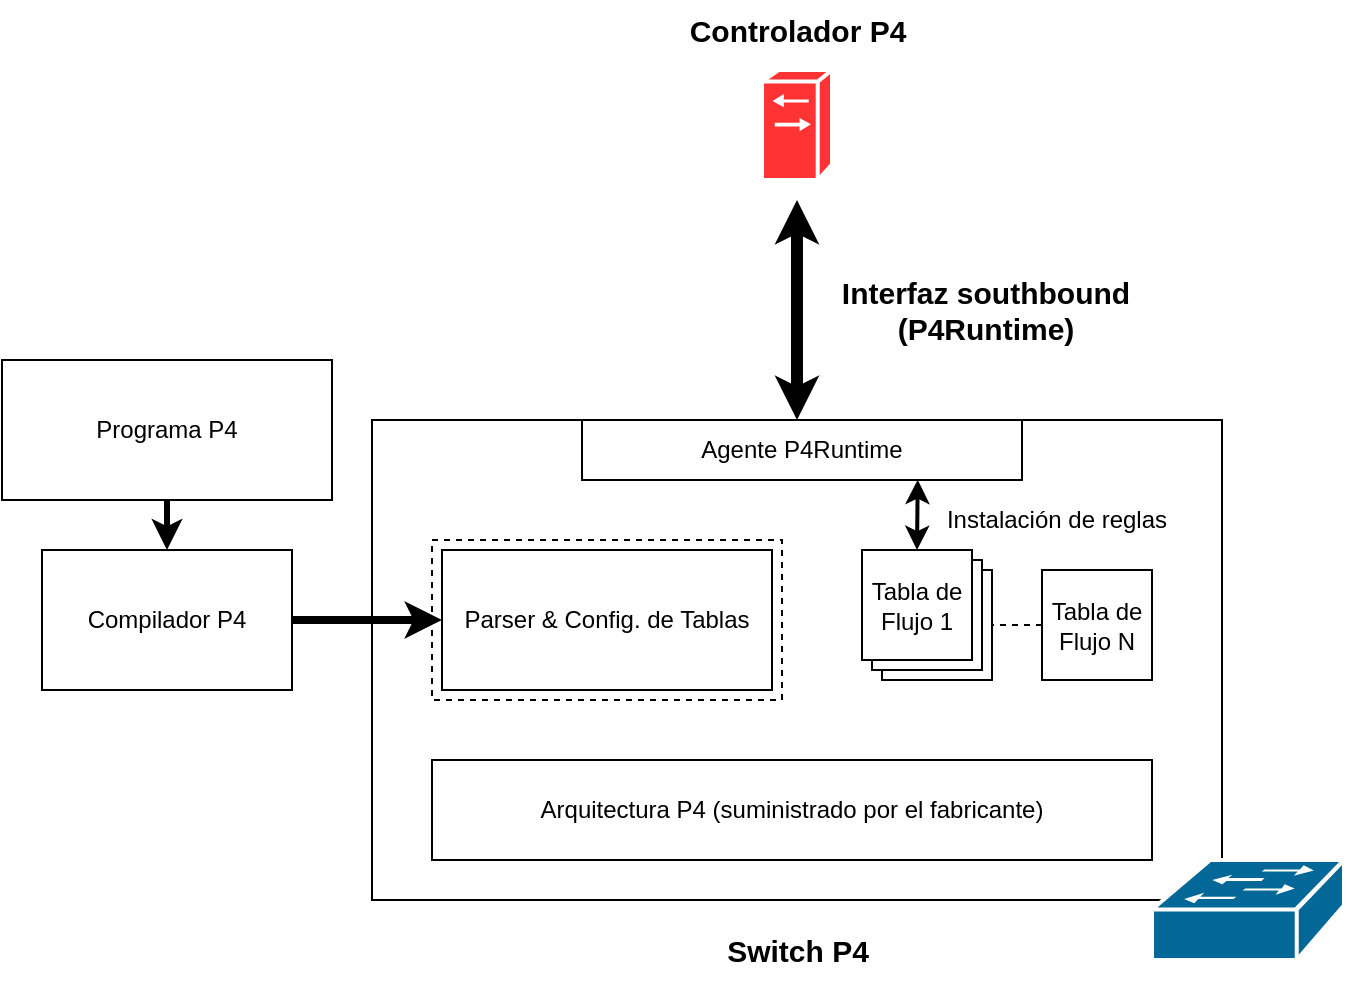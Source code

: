 <mxfile version="27.1.5">
  <diagram name="Página-1" id="8Nr6kVrE9SyybX-va9n5">
    <mxGraphModel dx="1018" dy="655" grid="1" gridSize="5" guides="1" tooltips="1" connect="1" arrows="1" fold="1" page="1" pageScale="1" pageWidth="1169" pageHeight="827" math="0" shadow="0">
      <root>
        <mxCell id="0" />
        <mxCell id="1" parent="0" />
        <mxCell id="F-6HF-LXUj0dGaGDXy4D-64" value="" style="endArrow=classic;startArrow=classic;html=1;rounded=0;exitX=0.5;exitY=0;exitDx=0;exitDy=0;strokeWidth=6;endSize=3;startSize=3;entryX=0.5;entryY=1;entryDx=0;entryDy=0;" parent="1" source="F-6HF-LXUj0dGaGDXy4D-39" edge="1">
          <mxGeometry width="50" height="50" relative="1" as="geometry">
            <mxPoint x="630" y="440" as="sourcePoint" />
            <mxPoint x="632.5" y="330" as="targetPoint" />
          </mxGeometry>
        </mxCell>
        <mxCell id="F-6HF-LXUj0dGaGDXy4D-67" value="&lt;b&gt;&lt;font style=&quot;font-size: 15px;&quot;&gt;Interfaz southbound&lt;/font&gt;&lt;/b&gt;&lt;div&gt;&lt;b&gt;&lt;font style=&quot;font-size: 15px;&quot;&gt;(P4Runtime)&lt;/font&gt;&lt;/b&gt;&lt;/div&gt;" style="text;html=1;align=center;verticalAlign=middle;whiteSpace=wrap;rounded=0;" parent="1" vertex="1">
          <mxGeometry x="615" y="370" width="224" height="30" as="geometry" />
        </mxCell>
        <mxCell id="F-6HF-LXUj0dGaGDXy4D-44" value="" style="shape=mxgraph.cisco.switches.generic_softswitch;html=1;pointerEvents=1;dashed=0;fillColor=#FF3333;strokeColor=#ffffff;strokeWidth=2;verticalLabelPosition=bottom;verticalAlign=top;align=center;outlineConnect=0;" parent="1" vertex="1">
          <mxGeometry x="615" y="265" width="35" height="55" as="geometry" />
        </mxCell>
        <mxCell id="F-6HF-LXUj0dGaGDXy4D-69" value="&lt;span style=&quot;font-size: 15px;&quot;&gt;&lt;b&gt;Controlador P4&lt;/b&gt;&lt;/span&gt;" style="text;html=1;align=center;verticalAlign=middle;whiteSpace=wrap;rounded=0;" parent="1" vertex="1">
          <mxGeometry x="520.5" y="230" width="224" height="30" as="geometry" />
        </mxCell>
        <mxCell id="F-6HF-LXUj0dGaGDXy4D-39" value="" style="rounded=1;whiteSpace=wrap;html=1;arcSize=0;" parent="1" vertex="1">
          <mxGeometry x="420" y="440" width="425" height="240" as="geometry" />
        </mxCell>
        <mxCell id="F-6HF-LXUj0dGaGDXy4D-15" value="" style="shape=mxgraph.cisco.switches.workgroup_switch;html=1;pointerEvents=1;dashed=0;fillColor=#036897;strokeColor=#ffffff;strokeWidth=2;verticalLabelPosition=bottom;verticalAlign=top;align=center;outlineConnect=0;" parent="1" vertex="1">
          <mxGeometry x="810" y="660" width="96" height="50" as="geometry" />
        </mxCell>
        <mxCell id="F-6HF-LXUj0dGaGDXy4D-22" value="&lt;span style=&quot;font-size: 15px;&quot;&gt;&lt;b&gt;Switch P4&lt;/b&gt;&lt;/span&gt;" style="text;html=1;align=center;verticalAlign=middle;whiteSpace=wrap;rounded=0;" parent="1" vertex="1">
          <mxGeometry x="520.5" y="690" width="224" height="30" as="geometry" />
        </mxCell>
        <mxCell id="F-6HF-LXUj0dGaGDXy4D-70" value="Agente P4Runtime" style="rounded=0;whiteSpace=wrap;html=1;" parent="1" vertex="1">
          <mxGeometry x="525" y="440" width="220" height="30" as="geometry" />
        </mxCell>
        <mxCell id="F-6HF-LXUj0dGaGDXy4D-73" value="Tabla de Flujo 3" style="whiteSpace=wrap;html=1;aspect=fixed;" parent="1" vertex="1">
          <mxGeometry x="675" y="515" width="55" height="55" as="geometry" />
        </mxCell>
        <mxCell id="F-6HF-LXUj0dGaGDXy4D-72" value="Tabla de Flujo 2" style="whiteSpace=wrap;html=1;aspect=fixed;" parent="1" vertex="1">
          <mxGeometry x="670" y="510" width="55" height="55" as="geometry" />
        </mxCell>
        <mxCell id="F-6HF-LXUj0dGaGDXy4D-74" value="Tabla de Flujo N" style="whiteSpace=wrap;html=1;aspect=fixed;" parent="1" vertex="1">
          <mxGeometry x="755" y="515" width="55" height="55" as="geometry" />
        </mxCell>
        <mxCell id="F-6HF-LXUj0dGaGDXy4D-71" value="Tabla de Flujo 1" style="whiteSpace=wrap;html=1;aspect=fixed;" parent="1" vertex="1">
          <mxGeometry x="665" y="505" width="55" height="55" as="geometry" />
        </mxCell>
        <mxCell id="sOdc01nXLRnJetioxxEl-2" value="" style="endArrow=none;dashed=1;html=1;rounded=0;entryX=1;entryY=0.5;entryDx=0;entryDy=0;exitX=0;exitY=0.5;exitDx=0;exitDy=0;" edge="1" parent="1" source="F-6HF-LXUj0dGaGDXy4D-74" target="F-6HF-LXUj0dGaGDXy4D-73">
          <mxGeometry width="50" height="50" relative="1" as="geometry">
            <mxPoint x="720" y="595" as="sourcePoint" />
            <mxPoint x="770" y="545" as="targetPoint" />
          </mxGeometry>
        </mxCell>
        <mxCell id="sOdc01nXLRnJetioxxEl-3" value="Arquitectura P4 (suministrado por el fabricante)" style="rounded=1;whiteSpace=wrap;html=1;arcSize=0;" vertex="1" parent="1">
          <mxGeometry x="450" y="610" width="360" height="50" as="geometry" />
        </mxCell>
        <mxCell id="sOdc01nXLRnJetioxxEl-4" value="Parser &amp;amp; Config. de Tablas" style="rounded=1;whiteSpace=wrap;html=1;arcSize=0;" vertex="1" parent="1">
          <mxGeometry x="455" y="505" width="165" height="70" as="geometry" />
        </mxCell>
        <mxCell id="sOdc01nXLRnJetioxxEl-5" value="Compilador P4" style="rounded=1;whiteSpace=wrap;html=1;arcSize=0;" vertex="1" parent="1">
          <mxGeometry x="255" y="505" width="125" height="70" as="geometry" />
        </mxCell>
        <mxCell id="sOdc01nXLRnJetioxxEl-6" value="Programa P4" style="rounded=1;whiteSpace=wrap;html=1;arcSize=0;" vertex="1" parent="1">
          <mxGeometry x="235" y="410" width="165" height="70" as="geometry" />
        </mxCell>
        <mxCell id="sOdc01nXLRnJetioxxEl-12" value="" style="endArrow=classic;html=1;rounded=0;entryX=0;entryY=0.5;entryDx=0;entryDy=0;strokeWidth=4;" edge="1" parent="1" source="sOdc01nXLRnJetioxxEl-5" target="sOdc01nXLRnJetioxxEl-4">
          <mxGeometry width="50" height="50" relative="1" as="geometry">
            <mxPoint x="315" y="655" as="sourcePoint" />
            <mxPoint x="365" y="605" as="targetPoint" />
          </mxGeometry>
        </mxCell>
        <mxCell id="sOdc01nXLRnJetioxxEl-13" value="" style="endArrow=classic;startArrow=classic;html=1;rounded=0;exitX=0.763;exitY=0.995;exitDx=0;exitDy=0;entryX=0.5;entryY=0;entryDx=0;entryDy=0;exitPerimeter=0;strokeWidth=2;" edge="1" parent="1" source="F-6HF-LXUj0dGaGDXy4D-70" target="F-6HF-LXUj0dGaGDXy4D-71">
          <mxGeometry width="50" height="50" relative="1" as="geometry">
            <mxPoint x="630" y="575" as="sourcePoint" />
            <mxPoint x="680" y="525" as="targetPoint" />
          </mxGeometry>
        </mxCell>
        <mxCell id="sOdc01nXLRnJetioxxEl-14" value="" style="rounded=0;whiteSpace=wrap;html=1;fillColor=none;dashed=1;" vertex="1" parent="1">
          <mxGeometry x="450" y="500" width="175" height="80" as="geometry" />
        </mxCell>
        <mxCell id="sOdc01nXLRnJetioxxEl-15" value="" style="endArrow=classic;html=1;rounded=0;exitX=0.5;exitY=1;exitDx=0;exitDy=0;entryX=0.5;entryY=0;entryDx=0;entryDy=0;strokeWidth=3;" edge="1" parent="1" source="sOdc01nXLRnJetioxxEl-6" target="sOdc01nXLRnJetioxxEl-5">
          <mxGeometry width="50" height="50" relative="1" as="geometry">
            <mxPoint x="395" y="525" as="sourcePoint" />
            <mxPoint x="445" y="475" as="targetPoint" />
          </mxGeometry>
        </mxCell>
        <mxCell id="sOdc01nXLRnJetioxxEl-16" value="Instalación de reglas" style="text;html=1;align=center;verticalAlign=middle;whiteSpace=wrap;rounded=0;" vertex="1" parent="1">
          <mxGeometry x="700" y="475" width="125" height="30" as="geometry" />
        </mxCell>
      </root>
    </mxGraphModel>
  </diagram>
</mxfile>
